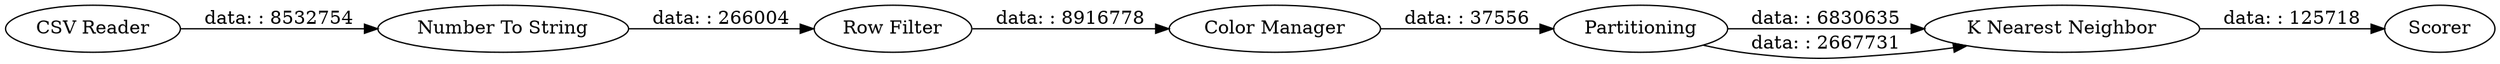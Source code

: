 digraph {
	"3761824180868333251_10" [label=Partitioning]
	"3761824180868333251_4" [label="Color Manager"]
	"3761824180868333251_1" [label="CSV Reader"]
	"3761824180868333251_2" [label="Number To String"]
	"3761824180868333251_11" [label="K Nearest Neighbor"]
	"3761824180868333251_12" [label=Scorer]
	"3761824180868333251_3" [label="Row Filter"]
	"3761824180868333251_1" -> "3761824180868333251_2" [label="data: : 8532754"]
	"3761824180868333251_2" -> "3761824180868333251_3" [label="data: : 266004"]
	"3761824180868333251_10" -> "3761824180868333251_11" [label="data: : 6830635"]
	"3761824180868333251_3" -> "3761824180868333251_4" [label="data: : 8916778"]
	"3761824180868333251_11" -> "3761824180868333251_12" [label="data: : 125718"]
	"3761824180868333251_4" -> "3761824180868333251_10" [label="data: : 37556"]
	"3761824180868333251_10" -> "3761824180868333251_11" [label="data: : 2667731"]
	rankdir=LR
}
